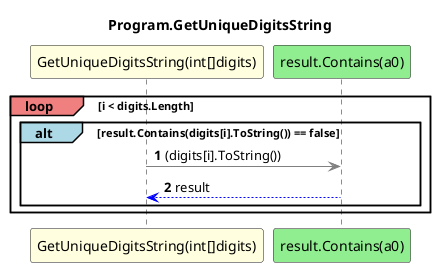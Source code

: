 @startuml Program.GetUniqueDigitsString
title Program.GetUniqueDigitsString
participant "GetUniqueDigitsString(int[]digits)" as GetUniqueDigitsString_p0 #LightYellow
participant "result.Contains(a0)" as result_Contains_a0 #LightGreen
autonumber
loop#LightCoral i < digits.Length
    alt#LightBlue result.Contains(digits[i].ToString()) == false
        GetUniqueDigitsString_p0 -[#grey]> result_Contains_a0 : (digits[i].ToString())
        result_Contains_a0 -[#blue]-> GetUniqueDigitsString_p0 : result
    end
end
@enduml
